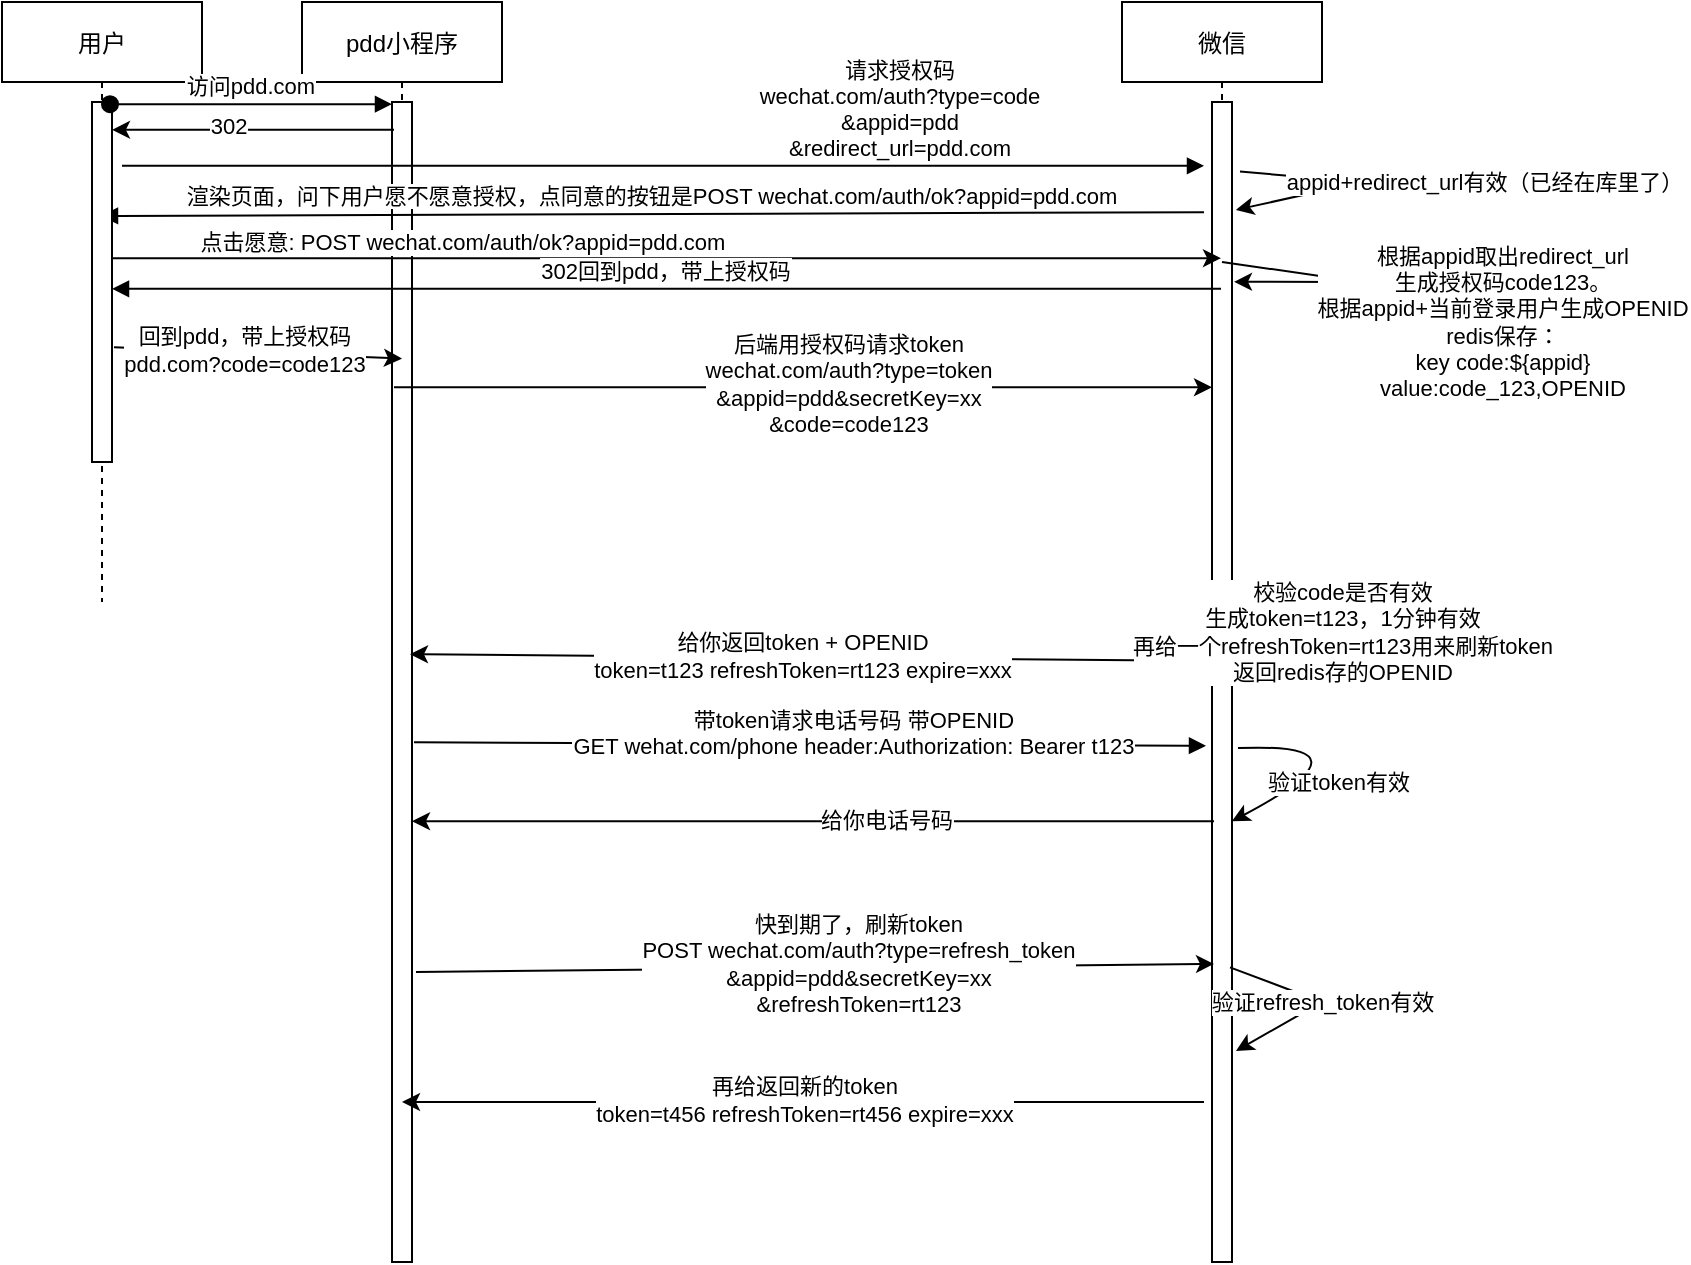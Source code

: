 <mxfile version="13.4.0" type="github">
  <diagram id="kgpKYQtTHZ0yAKxKKP6v" name="Page-1">
    <mxGraphModel dx="2067" dy="1154" grid="1" gridSize="10" guides="1" tooltips="1" connect="1" arrows="1" fold="1" page="1" pageScale="1" pageWidth="850" pageHeight="1100" math="0" shadow="0">
      <root>
        <mxCell id="0" />
        <mxCell id="1" parent="0" />
        <mxCell id="3nuBFxr9cyL0pnOWT2aG-1" value="pdd小程序" style="shape=umlLifeline;perimeter=lifelinePerimeter;container=1;collapsible=0;recursiveResize=0;rounded=0;shadow=0;strokeWidth=1;" parent="1" vertex="1">
          <mxGeometry x="120" y="80" width="100" height="630" as="geometry" />
        </mxCell>
        <mxCell id="3nuBFxr9cyL0pnOWT2aG-2" value="" style="points=[];perimeter=orthogonalPerimeter;rounded=0;shadow=0;strokeWidth=1;" parent="3nuBFxr9cyL0pnOWT2aG-1" vertex="1">
          <mxGeometry x="45" y="50" width="10" height="580" as="geometry" />
        </mxCell>
        <mxCell id="3nuBFxr9cyL0pnOWT2aG-5" value="微信" style="shape=umlLifeline;perimeter=lifelinePerimeter;container=1;collapsible=0;recursiveResize=0;rounded=0;shadow=0;strokeWidth=1;" parent="1" vertex="1">
          <mxGeometry x="530" y="80" width="100" height="630" as="geometry" />
        </mxCell>
        <mxCell id="3nuBFxr9cyL0pnOWT2aG-6" value="" style="points=[];perimeter=orthogonalPerimeter;rounded=0;shadow=0;strokeWidth=1;" parent="3nuBFxr9cyL0pnOWT2aG-5" vertex="1">
          <mxGeometry x="45" y="50" width="10" height="580" as="geometry" />
        </mxCell>
        <mxCell id="aFgjdF3cAKlBIOMiIda9-23" value="" style="endArrow=classic;html=1;exitX=1.3;exitY=0.557;exitDx=0;exitDy=0;exitPerimeter=0;entryX=1;entryY=0.62;entryDx=0;entryDy=0;entryPerimeter=0;edgeStyle=orthogonalEdgeStyle;curved=1;" parent="3nuBFxr9cyL0pnOWT2aG-5" source="3nuBFxr9cyL0pnOWT2aG-6" target="3nuBFxr9cyL0pnOWT2aG-6" edge="1">
          <mxGeometry width="50" height="50" relative="1" as="geometry">
            <mxPoint x="170" y="240" as="sourcePoint" />
            <mxPoint x="60" y="217" as="targetPoint" />
            <Array as="points">
              <mxPoint x="130" y="370" />
            </Array>
          </mxGeometry>
        </mxCell>
        <mxCell id="aFgjdF3cAKlBIOMiIda9-24" value="验证token有效" style="edgeLabel;html=1;align=center;verticalAlign=middle;resizable=0;points=[];" parent="aFgjdF3cAKlBIOMiIda9-23" vertex="1" connectable="0">
          <mxGeometry x="-0.137" y="-6" relative="1" as="geometry">
            <mxPoint x="-18.04" y="13.59" as="offset" />
          </mxGeometry>
        </mxCell>
        <mxCell id="aFgjdF3cAKlBIOMiIda9-39" value="" style="endArrow=classic;html=1;entryX=1.1;entryY=0.155;entryDx=0;entryDy=0;entryPerimeter=0;" parent="3nuBFxr9cyL0pnOWT2aG-5" target="3nuBFxr9cyL0pnOWT2aG-6" edge="1">
          <mxGeometry width="50" height="50" relative="1" as="geometry">
            <mxPoint x="50" y="130" as="sourcePoint" />
            <mxPoint x="160" y="100" as="targetPoint" />
            <Array as="points">
              <mxPoint x="120" y="140" />
            </Array>
          </mxGeometry>
        </mxCell>
        <mxCell id="aFgjdF3cAKlBIOMiIda9-40" value="根据appid取出redirect_url&lt;br&gt;生成授权码code123。&lt;br&gt;根据appid+当前登录用户生成OPENID&lt;br&gt;redis保存：&lt;br&gt;key code:${appid}&lt;br&gt;value:code_123,OPENID" style="edgeLabel;html=1;align=center;verticalAlign=middle;resizable=0;points=[];" parent="aFgjdF3cAKlBIOMiIda9-39" vertex="1" connectable="0">
          <mxGeometry x="-0.286" y="2" relative="1" as="geometry">
            <mxPoint x="92.2" y="25.19" as="offset" />
          </mxGeometry>
        </mxCell>
        <mxCell id="aFgjdF3cAKlBIOMiIda9-47" value="验证refresh_token有效" style="endArrow=classic;html=1;exitX=0.9;exitY=0.746;exitDx=0;exitDy=0;exitPerimeter=0;entryX=1.2;entryY=0.818;entryDx=0;entryDy=0;entryPerimeter=0;elbow=horizontal;" parent="3nuBFxr9cyL0pnOWT2aG-5" source="3nuBFxr9cyL0pnOWT2aG-6" target="3nuBFxr9cyL0pnOWT2aG-6" edge="1">
          <mxGeometry width="50" height="50" relative="1" as="geometry">
            <mxPoint x="50" y="540" as="sourcePoint" />
            <mxPoint x="100" y="490" as="targetPoint" />
            <Array as="points">
              <mxPoint x="100" y="500" />
            </Array>
          </mxGeometry>
        </mxCell>
        <mxCell id="aFgjdF3cAKlBIOMiIda9-50" value="" style="endArrow=classic;html=1;exitX=1.4;exitY=0.06;exitDx=0;exitDy=0;exitPerimeter=0;entryX=1.2;entryY=0.093;entryDx=0;entryDy=0;entryPerimeter=0;" parent="3nuBFxr9cyL0pnOWT2aG-5" source="3nuBFxr9cyL0pnOWT2aG-6" target="3nuBFxr9cyL0pnOWT2aG-6" edge="1">
          <mxGeometry width="50" height="50" relative="1" as="geometry">
            <mxPoint x="100" y="120" as="sourcePoint" />
            <mxPoint x="150" y="70" as="targetPoint" />
            <Array as="points">
              <mxPoint x="120" y="90" />
            </Array>
          </mxGeometry>
        </mxCell>
        <mxCell id="aFgjdF3cAKlBIOMiIda9-51" value="appid+redirect_url有效（已经在库里了）" style="edgeLabel;html=1;align=center;verticalAlign=middle;resizable=0;points=[];" parent="aFgjdF3cAKlBIOMiIda9-50" vertex="1" connectable="0">
          <mxGeometry x="-0.294" y="1" relative="1" as="geometry">
            <mxPoint x="77.07" y="2.46" as="offset" />
          </mxGeometry>
        </mxCell>
        <mxCell id="3nuBFxr9cyL0pnOWT2aG-8" value="请求授权码&#xa;wechat.com/auth?type=code&#xa;&amp;appid=pdd&#xa;&amp;redirect_url=pdd.com" style="verticalAlign=bottom;endArrow=block;entryX=-0.4;entryY=0.055;shadow=0;strokeWidth=1;exitX=1.5;exitY=0.177;exitDx=0;exitDy=0;exitPerimeter=0;entryDx=0;entryDy=0;entryPerimeter=0;" parent="1" source="aFgjdF3cAKlBIOMiIda9-2" target="3nuBFxr9cyL0pnOWT2aG-6" edge="1">
          <mxGeometry x="0.439" relative="1" as="geometry">
            <mxPoint x="275" y="160" as="sourcePoint" />
            <mxPoint as="offset" />
          </mxGeometry>
        </mxCell>
        <mxCell id="3nuBFxr9cyL0pnOWT2aG-9" value="渲染页面，问下用户愿不愿意授权，点同意的按钮是POST wechat.com/auth/ok?appid=pdd.com" style="verticalAlign=bottom;endArrow=block;shadow=0;strokeWidth=1;exitX=-0.4;exitY=0.095;exitDx=0;exitDy=0;exitPerimeter=0;" parent="1" source="3nuBFxr9cyL0pnOWT2aG-6" edge="1">
          <mxGeometry relative="1" as="geometry">
            <mxPoint x="345" y="187" as="sourcePoint" />
            <mxPoint x="19.5" y="187" as="targetPoint" />
          </mxGeometry>
        </mxCell>
        <mxCell id="aFgjdF3cAKlBIOMiIda9-1" value="用户" style="shape=umlLifeline;perimeter=lifelinePerimeter;container=1;collapsible=0;recursiveResize=0;rounded=0;shadow=0;strokeWidth=1;" parent="1" vertex="1">
          <mxGeometry x="-30" y="80" width="100" height="300" as="geometry" />
        </mxCell>
        <mxCell id="aFgjdF3cAKlBIOMiIda9-2" value="" style="points=[];perimeter=orthogonalPerimeter;rounded=0;shadow=0;strokeWidth=1;" parent="aFgjdF3cAKlBIOMiIda9-1" vertex="1">
          <mxGeometry x="45" y="50" width="10" height="180" as="geometry" />
        </mxCell>
        <mxCell id="3nuBFxr9cyL0pnOWT2aG-3" value="访问pdd.com" style="verticalAlign=bottom;startArrow=oval;endArrow=block;startSize=8;shadow=0;strokeWidth=1;exitX=0.9;exitY=0.006;exitDx=0;exitDy=0;exitPerimeter=0;" parent="1" source="aFgjdF3cAKlBIOMiIda9-2" target="3nuBFxr9cyL0pnOWT2aG-2" edge="1">
          <mxGeometry relative="1" as="geometry">
            <mxPoint x="105" y="150" as="sourcePoint" />
          </mxGeometry>
        </mxCell>
        <mxCell id="aFgjdF3cAKlBIOMiIda9-9" value="" style="endArrow=classic;html=1;exitX=1;exitY=0.513;exitDx=0;exitDy=0;exitPerimeter=0;" parent="1" target="3nuBFxr9cyL0pnOWT2aG-5" edge="1">
          <mxGeometry width="50" height="50" relative="1" as="geometry">
            <mxPoint x="25" y="208.08" as="sourcePoint" />
            <mxPoint x="349.5" y="208.08" as="targetPoint" />
          </mxGeometry>
        </mxCell>
        <mxCell id="aFgjdF3cAKlBIOMiIda9-10" value="点击愿意: POST wechat.com/auth/ok?appid=pdd.com" style="edgeLabel;html=1;align=center;verticalAlign=middle;resizable=0;points=[];" parent="aFgjdF3cAKlBIOMiIda9-9" vertex="1" connectable="0">
          <mxGeometry x="0.227" y="2" relative="1" as="geometry">
            <mxPoint x="-165" y="-6.08" as="offset" />
          </mxGeometry>
        </mxCell>
        <mxCell id="aFgjdF3cAKlBIOMiIda9-11" value="" style="endArrow=classic;html=1;entryX=0.9;entryY=0.476;entryDx=0;entryDy=0;entryPerimeter=0;exitX=0.5;exitY=0.482;exitDx=0;exitDy=0;exitPerimeter=0;" parent="1" source="3nuBFxr9cyL0pnOWT2aG-6" edge="1" target="3nuBFxr9cyL0pnOWT2aG-2">
          <mxGeometry width="50" height="50" relative="1" as="geometry">
            <mxPoint x="343" y="420.0" as="sourcePoint" />
            <mxPoint x="175" y="420.0" as="targetPoint" />
          </mxGeometry>
        </mxCell>
        <mxCell id="aFgjdF3cAKlBIOMiIda9-12" value="给你返回token + OPENID&lt;br&gt;token=t123 refreshToken=rt123 expire=xxx" style="edgeLabel;html=1;align=center;verticalAlign=middle;resizable=0;points=[];" parent="aFgjdF3cAKlBIOMiIda9-11" vertex="1" connectable="0">
          <mxGeometry x="-0.179" y="-1" relative="1" as="geometry">
            <mxPoint x="-44" as="offset" />
          </mxGeometry>
        </mxCell>
        <mxCell id="aFgjdF3cAKlBIOMiIda9-13" value="" style="endArrow=classic;html=1;" parent="1" source="3nuBFxr9cyL0pnOWT2aG-5" target="3nuBFxr9cyL0pnOWT2aG-5" edge="1">
          <mxGeometry width="50" height="50" relative="1" as="geometry">
            <mxPoint x="460" y="280" as="sourcePoint" />
            <mxPoint x="510" y="230" as="targetPoint" />
          </mxGeometry>
        </mxCell>
        <mxCell id="aFgjdF3cAKlBIOMiIda9-14" value="校验code是否有效&lt;br&gt;生成token=t123，1分钟有效 &lt;br&gt;再给一个refreshToken=rt123用来刷新token&lt;br&gt;返回redis存的OPENID" style="edgeLabel;html=1;align=center;verticalAlign=middle;resizable=0;points=[];" parent="aFgjdF3cAKlBIOMiIda9-13" vertex="1" connectable="0">
          <mxGeometry x="-0.137" y="-6" relative="1" as="geometry">
            <mxPoint x="-9.5" y="4" as="offset" />
          </mxGeometry>
        </mxCell>
        <mxCell id="aFgjdF3cAKlBIOMiIda9-15" value="带token请求电话号码 带OPENID&#xa;GET wehat.com/phone header:Authorization: Bearer t123" style="verticalAlign=bottom;endArrow=block;entryX=-0.3;entryY=0.555;shadow=0;strokeWidth=1;entryDx=0;entryDy=0;entryPerimeter=0;exitX=1.1;exitY=0.552;exitDx=0;exitDy=0;exitPerimeter=0;" parent="1" target="3nuBFxr9cyL0pnOWT2aG-6" edge="1" source="3nuBFxr9cyL0pnOWT2aG-2">
          <mxGeometry x="0.111" y="-10" relative="1" as="geometry">
            <mxPoint x="170" y="460" as="sourcePoint" />
            <mxPoint x="350" y="460.0" as="targetPoint" />
            <mxPoint as="offset" />
          </mxGeometry>
        </mxCell>
        <mxCell id="aFgjdF3cAKlBIOMiIda9-25" value="" style="endArrow=classic;html=1;exitX=0.1;exitY=0.62;exitDx=0;exitDy=0;exitPerimeter=0;" parent="1" source="3nuBFxr9cyL0pnOWT2aG-6" target="3nuBFxr9cyL0pnOWT2aG-2" edge="1">
          <mxGeometry width="50" height="50" relative="1" as="geometry">
            <mxPoint x="353" y="251.08" as="sourcePoint" />
            <mxPoint x="185" y="251.08" as="targetPoint" />
          </mxGeometry>
        </mxCell>
        <mxCell id="aFgjdF3cAKlBIOMiIda9-26" value="给你电话号码" style="edgeLabel;html=1;align=center;verticalAlign=middle;resizable=0;points=[];" parent="aFgjdF3cAKlBIOMiIda9-25" vertex="1" connectable="0">
          <mxGeometry x="-0.179" y="-1" relative="1" as="geometry">
            <mxPoint as="offset" />
          </mxGeometry>
        </mxCell>
        <mxCell id="aFgjdF3cAKlBIOMiIda9-36" value="302回到pdd，带上授权码" style="verticalAlign=bottom;endArrow=block;shadow=0;strokeWidth=1;entryX=1;entryY=0.519;entryDx=0;entryDy=0;entryPerimeter=0;" parent="1" source="3nuBFxr9cyL0pnOWT2aG-5" target="aFgjdF3cAKlBIOMiIda9-2" edge="1">
          <mxGeometry relative="1" as="geometry">
            <mxPoint x="355" y="197" as="sourcePoint" />
            <mxPoint x="29.5" y="197" as="targetPoint" />
          </mxGeometry>
        </mxCell>
        <mxCell id="aFgjdF3cAKlBIOMiIda9-41" value="" style="endArrow=classic;html=1;exitX=1.1;exitY=0.681;exitDx=0;exitDy=0;exitPerimeter=0;entryX=0.5;entryY=0.283;entryDx=0;entryDy=0;entryPerimeter=0;" parent="1" source="aFgjdF3cAKlBIOMiIda9-2" target="3nuBFxr9cyL0pnOWT2aG-1" edge="1">
          <mxGeometry width="50" height="50" relative="1" as="geometry">
            <mxPoint x="35" y="218.08" as="sourcePoint" />
            <mxPoint x="359.5" y="218.08" as="targetPoint" />
          </mxGeometry>
        </mxCell>
        <mxCell id="aFgjdF3cAKlBIOMiIda9-42" value="回到pdd，带上授权码&lt;br&gt;pdd.com?code=code123" style="edgeLabel;html=1;align=center;verticalAlign=middle;resizable=0;points=[];" parent="aFgjdF3cAKlBIOMiIda9-41" vertex="1" connectable="0">
          <mxGeometry x="0.227" y="2" relative="1" as="geometry">
            <mxPoint x="-23.99" as="offset" />
          </mxGeometry>
        </mxCell>
        <mxCell id="aFgjdF3cAKlBIOMiIda9-43" value="" style="endArrow=classic;html=1;exitX=0.1;exitY=0.246;exitDx=0;exitDy=0;exitPerimeter=0;entryX=0;entryY=0.246;entryDx=0;entryDy=0;entryPerimeter=0;" parent="1" source="3nuBFxr9cyL0pnOWT2aG-2" target="3nuBFxr9cyL0pnOWT2aG-6" edge="1">
          <mxGeometry width="50" height="50" relative="1" as="geometry">
            <mxPoint x="180" y="290.67" as="sourcePoint" />
            <mxPoint x="310" y="290" as="targetPoint" />
          </mxGeometry>
        </mxCell>
        <mxCell id="aFgjdF3cAKlBIOMiIda9-44" value="后端用授权码请求token&lt;br&gt;wechat.com/auth?type=token&lt;br&gt;&amp;amp;appid=pdd&amp;amp;secretKey=xx&lt;br&gt;&amp;amp;code=code123" style="edgeLabel;html=1;align=center;verticalAlign=middle;resizable=0;points=[];" parent="aFgjdF3cAKlBIOMiIda9-43" vertex="1" connectable="0">
          <mxGeometry x="0.227" y="2" relative="1" as="geometry">
            <mxPoint x="-23.99" as="offset" />
          </mxGeometry>
        </mxCell>
        <mxCell id="aFgjdF3cAKlBIOMiIda9-45" value="" style="endArrow=classic;html=1;exitX=1.2;exitY=0.75;exitDx=0;exitDy=0;exitPerimeter=0;entryX=0.1;entryY=0.743;entryDx=0;entryDy=0;entryPerimeter=0;" parent="1" source="3nuBFxr9cyL0pnOWT2aG-2" target="3nuBFxr9cyL0pnOWT2aG-6" edge="1">
          <mxGeometry width="50" height="50" relative="1" as="geometry">
            <mxPoint x="176" y="297.76" as="sourcePoint" />
            <mxPoint x="585" y="297.76" as="targetPoint" />
          </mxGeometry>
        </mxCell>
        <mxCell id="aFgjdF3cAKlBIOMiIda9-46" value="快到期了，刷新token&lt;br&gt;POST wechat.com/auth?type=refresh_token&lt;br&gt;&amp;amp;appid=pdd&amp;amp;secretKey=xx&lt;br&gt;&amp;amp;refreshToken=rt123" style="edgeLabel;html=1;align=center;verticalAlign=middle;resizable=0;points=[];" parent="aFgjdF3cAKlBIOMiIda9-45" vertex="1" connectable="0">
          <mxGeometry x="0.227" y="2" relative="1" as="geometry">
            <mxPoint x="-23.99" as="offset" />
          </mxGeometry>
        </mxCell>
        <mxCell id="aFgjdF3cAKlBIOMiIda9-48" value="" style="endArrow=classic;html=1;exitX=0.1;exitY=0.62;exitDx=0;exitDy=0;exitPerimeter=0;" parent="1" edge="1">
          <mxGeometry width="50" height="50" relative="1" as="geometry">
            <mxPoint x="571" y="630" as="sourcePoint" />
            <mxPoint x="170" y="630" as="targetPoint" />
          </mxGeometry>
        </mxCell>
        <mxCell id="aFgjdF3cAKlBIOMiIda9-49" value="再给返回新的token&lt;br&gt;token=t456 refreshToken=rt456 expire=xxx" style="edgeLabel;html=1;align=center;verticalAlign=middle;resizable=0;points=[];" parent="aFgjdF3cAKlBIOMiIda9-48" vertex="1" connectable="0">
          <mxGeometry x="-0.179" y="-1" relative="1" as="geometry">
            <mxPoint x="-36" as="offset" />
          </mxGeometry>
        </mxCell>
        <mxCell id="aFgjdF3cAKlBIOMiIda9-53" value="" style="endArrow=classic;html=1;exitX=0.1;exitY=0.024;exitDx=0;exitDy=0;exitPerimeter=0;" parent="1" source="3nuBFxr9cyL0pnOWT2aG-2" target="aFgjdF3cAKlBIOMiIda9-2" edge="1">
          <mxGeometry width="50" height="50" relative="1" as="geometry">
            <mxPoint x="-140" y="240" as="sourcePoint" />
            <mxPoint x="-90" y="190" as="targetPoint" />
          </mxGeometry>
        </mxCell>
        <mxCell id="aFgjdF3cAKlBIOMiIda9-54" value="302" style="edgeLabel;html=1;align=center;verticalAlign=middle;resizable=0;points=[];" parent="aFgjdF3cAKlBIOMiIda9-53" vertex="1" connectable="0">
          <mxGeometry x="0.176" y="-2" relative="1" as="geometry">
            <mxPoint as="offset" />
          </mxGeometry>
        </mxCell>
      </root>
    </mxGraphModel>
  </diagram>
</mxfile>
